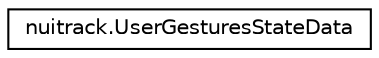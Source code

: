 digraph "Graphical Class Hierarchy"
{
  edge [fontname="Helvetica",fontsize="10",labelfontname="Helvetica",labelfontsize="10"];
  node [fontname="Helvetica",fontsize="10",shape=record];
  rankdir="LR";
  Node1 [label="nuitrack.UserGesturesStateData",height=0.2,width=0.4,color="black", fillcolor="white", style="filled",URL="$classnuitrack_1_1UserGesturesStateData.html"];
}
